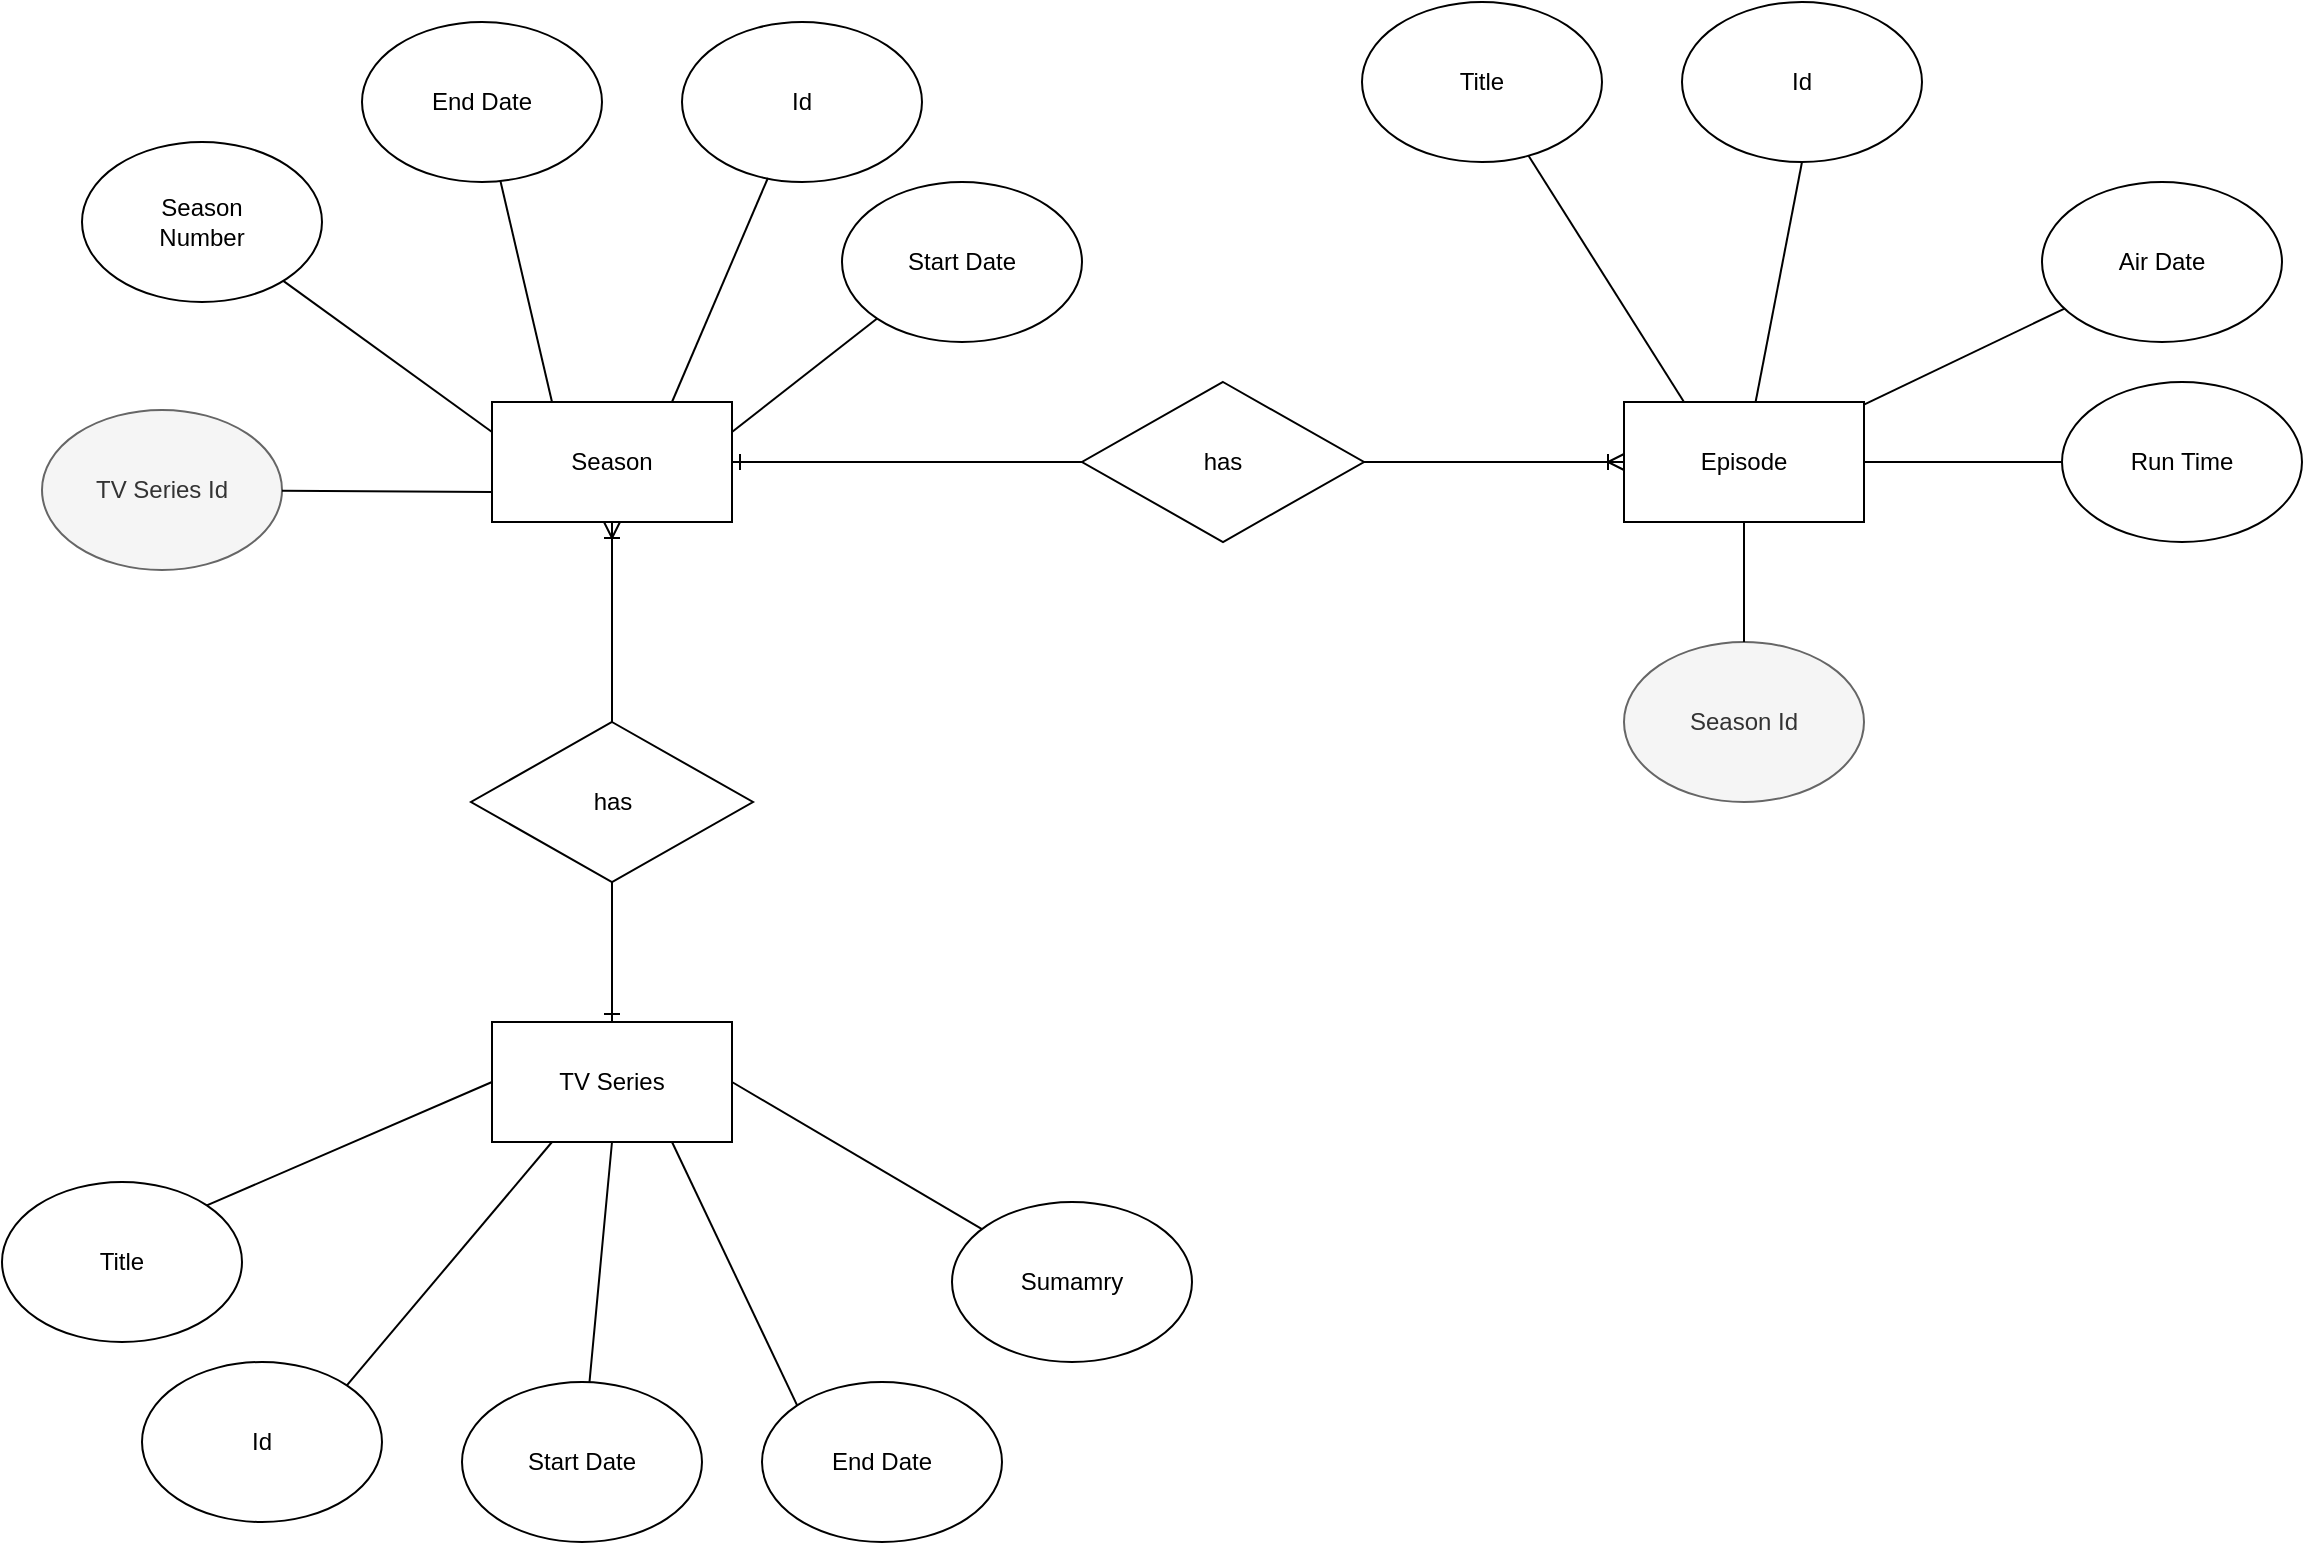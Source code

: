 <mxfile version="22.0.3" type="device">
  <diagram name="Page-1" id="QRZzMZy6iaiuIOIdIQc0">
    <mxGraphModel dx="2310" dy="1405" grid="1" gridSize="10" guides="1" tooltips="1" connect="1" arrows="1" fold="1" page="1" pageScale="1" pageWidth="827" pageHeight="1169" math="0" shadow="0">
      <root>
        <mxCell id="0" />
        <mxCell id="1" parent="0" />
        <mxCell id="s50cgllbeoJ9t7GgSWpV-45" value="" style="group" parent="1" vertex="1" connectable="0">
          <mxGeometry x="580" y="270" width="141" height="80" as="geometry" />
        </mxCell>
        <mxCell id="s50cgllbeoJ9t7GgSWpV-43" value="has" style="rhombus;whiteSpace=wrap;html=1;" parent="s50cgllbeoJ9t7GgSWpV-45" vertex="1">
          <mxGeometry width="141" height="80" as="geometry" />
        </mxCell>
        <mxCell id="s50cgllbeoJ9t7GgSWpV-56" value="" style="group" parent="1" vertex="1" connectable="0">
          <mxGeometry x="380" y="90" width="120" height="80" as="geometry" />
        </mxCell>
        <mxCell id="s50cgllbeoJ9t7GgSWpV-57" value="" style="ellipse;whiteSpace=wrap;html=1;" parent="s50cgllbeoJ9t7GgSWpV-56" vertex="1">
          <mxGeometry width="120" height="80" as="geometry" />
        </mxCell>
        <mxCell id="s50cgllbeoJ9t7GgSWpV-58" value="Id" style="text;html=1;strokeColor=none;fillColor=none;align=center;verticalAlign=middle;whiteSpace=wrap;rounded=0;" parent="s50cgllbeoJ9t7GgSWpV-56" vertex="1">
          <mxGeometry x="30" y="25" width="60" height="30" as="geometry" />
        </mxCell>
        <mxCell id="s50cgllbeoJ9t7GgSWpV-62" value="" style="group" parent="1" vertex="1" connectable="0">
          <mxGeometry x="80" y="150" width="120" height="80" as="geometry" />
        </mxCell>
        <mxCell id="s50cgllbeoJ9t7GgSWpV-63" value="" style="ellipse;whiteSpace=wrap;html=1;" parent="s50cgllbeoJ9t7GgSWpV-62" vertex="1">
          <mxGeometry width="120" height="80" as="geometry" />
        </mxCell>
        <mxCell id="s50cgllbeoJ9t7GgSWpV-64" value="Season Number" style="text;html=1;strokeColor=none;fillColor=none;align=center;verticalAlign=middle;whiteSpace=wrap;rounded=0;" parent="s50cgllbeoJ9t7GgSWpV-62" vertex="1">
          <mxGeometry x="30" y="25" width="60" height="30" as="geometry" />
        </mxCell>
        <mxCell id="s50cgllbeoJ9t7GgSWpV-71" value="" style="group" parent="1" vertex="1" connectable="0">
          <mxGeometry x="460" y="170" width="120" height="80" as="geometry" />
        </mxCell>
        <mxCell id="s50cgllbeoJ9t7GgSWpV-72" value="" style="ellipse;whiteSpace=wrap;html=1;" parent="s50cgllbeoJ9t7GgSWpV-71" vertex="1">
          <mxGeometry width="120" height="80" as="geometry" />
        </mxCell>
        <mxCell id="s50cgllbeoJ9t7GgSWpV-73" value="Start Date" style="text;html=1;strokeColor=none;fillColor=none;align=center;verticalAlign=middle;whiteSpace=wrap;rounded=0;" parent="s50cgllbeoJ9t7GgSWpV-71" vertex="1">
          <mxGeometry x="30" y="25" width="60" height="30" as="geometry" />
        </mxCell>
        <mxCell id="s50cgllbeoJ9t7GgSWpV-67" value="" style="group" parent="1" vertex="1" connectable="0">
          <mxGeometry x="220" y="90" width="120" height="80" as="geometry" />
        </mxCell>
        <mxCell id="s50cgllbeoJ9t7GgSWpV-68" value="" style="ellipse;whiteSpace=wrap;html=1;" parent="s50cgllbeoJ9t7GgSWpV-67" vertex="1">
          <mxGeometry width="120" height="80" as="geometry" />
        </mxCell>
        <mxCell id="s50cgllbeoJ9t7GgSWpV-69" value="End Date" style="text;html=1;strokeColor=none;fillColor=none;align=center;verticalAlign=middle;whiteSpace=wrap;rounded=0;" parent="s50cgllbeoJ9t7GgSWpV-67" vertex="1">
          <mxGeometry x="30" y="25" width="60" height="30" as="geometry" />
        </mxCell>
        <mxCell id="U37n3amN9M7pyMKKjLKV-16" value="" style="endArrow=none;html=1;rounded=0;exitX=0;exitY=0.25;exitDx=0;exitDy=0;" edge="1" parent="1" source="s50cgllbeoJ9t7GgSWpV-46" target="s50cgllbeoJ9t7GgSWpV-63">
          <mxGeometry width="50" height="50" relative="1" as="geometry">
            <mxPoint x="180" y="320" as="sourcePoint" />
            <mxPoint x="230" y="270" as="targetPoint" />
          </mxGeometry>
        </mxCell>
        <mxCell id="U37n3amN9M7pyMKKjLKV-17" value="" style="endArrow=none;html=1;rounded=0;exitX=0.25;exitY=0;exitDx=0;exitDy=0;" edge="1" parent="1" source="s50cgllbeoJ9t7GgSWpV-46" target="s50cgllbeoJ9t7GgSWpV-68">
          <mxGeometry width="50" height="50" relative="1" as="geometry">
            <mxPoint x="293" y="330" as="sourcePoint" />
            <mxPoint x="208" y="225" as="targetPoint" />
          </mxGeometry>
        </mxCell>
        <mxCell id="U37n3amN9M7pyMKKjLKV-18" value="" style="endArrow=none;html=1;rounded=0;exitX=0.75;exitY=0;exitDx=0;exitDy=0;entryX=0.358;entryY=0.975;entryDx=0;entryDy=0;entryPerimeter=0;" edge="1" parent="1" source="s50cgllbeoJ9t7GgSWpV-46" target="s50cgllbeoJ9t7GgSWpV-57">
          <mxGeometry width="50" height="50" relative="1" as="geometry">
            <mxPoint x="323" y="300" as="sourcePoint" />
            <mxPoint x="304" y="120" as="targetPoint" />
          </mxGeometry>
        </mxCell>
        <mxCell id="U37n3amN9M7pyMKKjLKV-19" value="" style="endArrow=none;html=1;rounded=0;exitX=0;exitY=1;exitDx=0;exitDy=0;entryX=1;entryY=0.25;entryDx=0;entryDy=0;" edge="1" parent="1" source="s50cgllbeoJ9t7GgSWpV-72" target="s50cgllbeoJ9t7GgSWpV-46">
          <mxGeometry width="50" height="50" relative="1" as="geometry">
            <mxPoint x="333" y="310" as="sourcePoint" />
            <mxPoint x="314" y="130" as="targetPoint" />
          </mxGeometry>
        </mxCell>
        <mxCell id="U37n3amN9M7pyMKKjLKV-27" value="" style="endArrow=none;html=1;rounded=0;exitX=1;exitY=0.5;exitDx=0;exitDy=0;endFill=0;startArrow=ERone;startFill=0;" edge="1" parent="1" source="s50cgllbeoJ9t7GgSWpV-46">
          <mxGeometry width="50" height="50" relative="1" as="geometry">
            <mxPoint x="630" y="350" as="sourcePoint" />
            <mxPoint x="580" y="310" as="targetPoint" />
          </mxGeometry>
        </mxCell>
        <mxCell id="U37n3amN9M7pyMKKjLKV-28" value="" style="endArrow=ERoneToMany;html=1;rounded=0;exitX=1;exitY=0.5;exitDx=0;exitDy=0;endFill=0;startArrow=none;startFill=0;" edge="1" parent="1" source="s50cgllbeoJ9t7GgSWpV-43" target="s50cgllbeoJ9t7GgSWpV-47">
          <mxGeometry width="50" height="50" relative="1" as="geometry">
            <mxPoint x="415" y="320" as="sourcePoint" />
            <mxPoint x="590" y="320" as="targetPoint" />
          </mxGeometry>
        </mxCell>
        <mxCell id="s50cgllbeoJ9t7GgSWpV-51" value="" style="group;fontStyle=0" parent="1" vertex="1" connectable="0">
          <mxGeometry x="851" y="280" width="120" height="60" as="geometry" />
        </mxCell>
        <mxCell id="s50cgllbeoJ9t7GgSWpV-47" value="" style="rounded=0;whiteSpace=wrap;html=1;fontStyle=0" parent="s50cgllbeoJ9t7GgSWpV-51" vertex="1">
          <mxGeometry width="120" height="60" as="geometry" />
        </mxCell>
        <mxCell id="s50cgllbeoJ9t7GgSWpV-50" value="Episode" style="text;html=1;strokeColor=none;fillColor=none;align=center;verticalAlign=middle;whiteSpace=wrap;rounded=0;fontStyle=0" parent="s50cgllbeoJ9t7GgSWpV-51" vertex="1">
          <mxGeometry x="30" y="15" width="60" height="30" as="geometry" />
        </mxCell>
        <mxCell id="U37n3amN9M7pyMKKjLKV-1" value="" style="endArrow=none;html=1;rounded=0;fontStyle=0" edge="1" parent="1" source="s50cgllbeoJ9t7GgSWpV-47" target="s50cgllbeoJ9t7GgSWpV-99">
          <mxGeometry width="50" height="50" relative="1" as="geometry">
            <mxPoint x="750" y="350" as="sourcePoint" />
            <mxPoint x="680" y="180" as="targetPoint" />
          </mxGeometry>
        </mxCell>
        <mxCell id="U37n3amN9M7pyMKKjLKV-3" value="" style="endArrow=none;html=1;rounded=0;exitX=1;exitY=0.5;exitDx=0;exitDy=0;fontStyle=0" edge="1" parent="1" source="s50cgllbeoJ9t7GgSWpV-47" target="s50cgllbeoJ9t7GgSWpV-104">
          <mxGeometry width="50" height="50" relative="1" as="geometry">
            <mxPoint x="731" y="300" as="sourcePoint" />
            <mxPoint x="669" y="225" as="targetPoint" />
          </mxGeometry>
        </mxCell>
        <mxCell id="U37n3amN9M7pyMKKjLKV-4" value="" style="endArrow=none;html=1;rounded=0;entryX=0.25;entryY=0;entryDx=0;entryDy=0;fontStyle=0" edge="1" parent="1" source="s50cgllbeoJ9t7GgSWpV-94" target="s50cgllbeoJ9t7GgSWpV-47">
          <mxGeometry width="50" height="50" relative="1" as="geometry">
            <mxPoint x="761" y="300" as="sourcePoint" />
            <mxPoint x="780" y="290" as="targetPoint" />
          </mxGeometry>
        </mxCell>
        <mxCell id="s50cgllbeoJ9t7GgSWpV-96" value="" style="group;fontStyle=0" parent="1" vertex="1" connectable="0">
          <mxGeometry x="1010" y="530" width="120" height="80" as="geometry" />
        </mxCell>
        <mxCell id="s50cgllbeoJ9t7GgSWpV-97" value="" style="group;fontStyle=0" parent="s50cgllbeoJ9t7GgSWpV-96" vertex="1" connectable="0">
          <mxGeometry width="120" height="80" as="geometry" />
        </mxCell>
        <mxCell id="s50cgllbeoJ9t7GgSWpV-91" value="" style="group;fontStyle=0" parent="1" vertex="1" connectable="0">
          <mxGeometry x="720" y="80" width="120" height="80" as="geometry" />
        </mxCell>
        <mxCell id="s50cgllbeoJ9t7GgSWpV-92" value="" style="group;fontStyle=0" parent="s50cgllbeoJ9t7GgSWpV-91" vertex="1" connectable="0">
          <mxGeometry width="120" height="80" as="geometry" />
        </mxCell>
        <mxCell id="s50cgllbeoJ9t7GgSWpV-93" value="" style="group;fontStyle=0" parent="s50cgllbeoJ9t7GgSWpV-92" vertex="1" connectable="0">
          <mxGeometry width="120" height="80" as="geometry" />
        </mxCell>
        <mxCell id="s50cgllbeoJ9t7GgSWpV-94" value="" style="ellipse;whiteSpace=wrap;html=1;fontStyle=0" parent="s50cgllbeoJ9t7GgSWpV-93" vertex="1">
          <mxGeometry width="120" height="80" as="geometry" />
        </mxCell>
        <mxCell id="s50cgllbeoJ9t7GgSWpV-95" value="Title" style="text;html=1;strokeColor=none;fillColor=none;align=center;verticalAlign=middle;whiteSpace=wrap;rounded=0;fontStyle=0" parent="s50cgllbeoJ9t7GgSWpV-93" vertex="1">
          <mxGeometry x="30" y="25" width="60" height="30" as="geometry" />
        </mxCell>
        <mxCell id="s50cgllbeoJ9t7GgSWpV-82" value="" style="group;fontStyle=0" parent="1" vertex="1" connectable="0">
          <mxGeometry x="880" y="80" width="120" height="80" as="geometry" />
        </mxCell>
        <mxCell id="s50cgllbeoJ9t7GgSWpV-83" value="Id" style="ellipse;whiteSpace=wrap;html=1;fontStyle=0" parent="s50cgllbeoJ9t7GgSWpV-82" vertex="1">
          <mxGeometry width="120" height="80" as="geometry" />
        </mxCell>
        <mxCell id="U37n3amN9M7pyMKKjLKV-7" value="" style="endArrow=none;html=1;rounded=0;exitX=0.5;exitY=1;exitDx=0;exitDy=0;fontStyle=0" edge="1" parent="1" source="s50cgllbeoJ9t7GgSWpV-83" target="s50cgllbeoJ9t7GgSWpV-47">
          <mxGeometry width="50" height="50" relative="1" as="geometry">
            <mxPoint x="1081.5" y="197.5" as="sourcePoint" />
            <mxPoint x="790" y="300" as="targetPoint" />
          </mxGeometry>
        </mxCell>
        <mxCell id="s50cgllbeoJ9t7GgSWpV-99" value="Air Date" style="ellipse;whiteSpace=wrap;html=1;fontStyle=0" parent="1" vertex="1">
          <mxGeometry x="1060" y="170" width="120" height="80" as="geometry" />
        </mxCell>
        <mxCell id="s50cgllbeoJ9t7GgSWpV-104" value="Run Time" style="ellipse;whiteSpace=wrap;html=1;fontStyle=0" parent="1" vertex="1">
          <mxGeometry x="1070" y="270" width="120" height="80" as="geometry" />
        </mxCell>
        <mxCell id="U37n3amN9M7pyMKKjLKV-33" value="TV Series" style="rounded=0;whiteSpace=wrap;html=1;" vertex="1" parent="1">
          <mxGeometry x="285" y="590" width="120" height="60" as="geometry" />
        </mxCell>
        <mxCell id="U37n3amN9M7pyMKKjLKV-34" value="" style="endArrow=none;html=1;rounded=0;exitX=0.5;exitY=1;exitDx=0;exitDy=0;entryX=0.5;entryY=0;entryDx=0;entryDy=0;" edge="1" parent="1" source="U37n3amN9M7pyMKKjLKV-36" target="U37n3amN9M7pyMKKjLKV-36">
          <mxGeometry width="50" height="50" relative="1" as="geometry">
            <mxPoint x="295" y="305" as="sourcePoint" />
            <mxPoint x="191" y="229" as="targetPoint" />
          </mxGeometry>
        </mxCell>
        <mxCell id="U37n3amN9M7pyMKKjLKV-35" value="" style="group" vertex="1" connectable="0" parent="1">
          <mxGeometry x="590" y="280" width="141" height="80" as="geometry" />
        </mxCell>
        <mxCell id="U37n3amN9M7pyMKKjLKV-37" value="" style="endArrow=none;html=1;rounded=0;exitX=0.5;exitY=1;exitDx=0;exitDy=0;entryX=0.5;entryY=0;entryDx=0;entryDy=0;endFill=0;startArrow=ERoneToMany;startFill=0;" edge="1" parent="1" source="s50cgllbeoJ9t7GgSWpV-46" target="U37n3amN9M7pyMKKjLKV-36">
          <mxGeometry width="50" height="50" relative="1" as="geometry">
            <mxPoint x="345" y="340" as="sourcePoint" />
            <mxPoint x="253" y="560" as="targetPoint" />
          </mxGeometry>
        </mxCell>
        <mxCell id="U37n3amN9M7pyMKKjLKV-36" value="has" style="rhombus;whiteSpace=wrap;html=1;" vertex="1" parent="1">
          <mxGeometry x="274.5" y="440" width="141" height="80" as="geometry" />
        </mxCell>
        <mxCell id="U37n3amN9M7pyMKKjLKV-38" value="" style="endArrow=ERone;html=1;rounded=0;exitX=0.5;exitY=1;exitDx=0;exitDy=0;endFill=0;" edge="1" parent="1" source="U37n3amN9M7pyMKKjLKV-36" target="U37n3amN9M7pyMKKjLKV-33">
          <mxGeometry width="50" height="50" relative="1" as="geometry">
            <mxPoint x="355" y="350" as="sourcePoint" />
            <mxPoint x="355" y="450" as="targetPoint" />
          </mxGeometry>
        </mxCell>
        <mxCell id="U37n3amN9M7pyMKKjLKV-39" value="Title" style="ellipse;whiteSpace=wrap;html=1;" vertex="1" parent="1">
          <mxGeometry x="40" y="670" width="120" height="80" as="geometry" />
        </mxCell>
        <mxCell id="U37n3amN9M7pyMKKjLKV-40" value="Id" style="ellipse;whiteSpace=wrap;html=1;" vertex="1" parent="1">
          <mxGeometry x="110" y="760" width="120" height="80" as="geometry" />
        </mxCell>
        <mxCell id="U37n3amN9M7pyMKKjLKV-41" value="Sumamry" style="ellipse;whiteSpace=wrap;html=1;" vertex="1" parent="1">
          <mxGeometry x="515" y="680" width="120" height="80" as="geometry" />
        </mxCell>
        <mxCell id="U37n3amN9M7pyMKKjLKV-42" value="Start Date" style="ellipse;whiteSpace=wrap;html=1;" vertex="1" parent="1">
          <mxGeometry x="270" y="770" width="120" height="80" as="geometry" />
        </mxCell>
        <mxCell id="U37n3amN9M7pyMKKjLKV-43" value="End Date" style="ellipse;whiteSpace=wrap;html=1;" vertex="1" parent="1">
          <mxGeometry x="420" y="770" width="120" height="80" as="geometry" />
        </mxCell>
        <mxCell id="U37n3amN9M7pyMKKjLKV-44" value="" style="endArrow=none;html=1;rounded=0;exitX=0;exitY=0.5;exitDx=0;exitDy=0;entryX=1;entryY=0;entryDx=0;entryDy=0;" edge="1" parent="1" source="U37n3amN9M7pyMKKjLKV-33" target="U37n3amN9M7pyMKKjLKV-39">
          <mxGeometry width="50" height="50" relative="1" as="geometry">
            <mxPoint x="295" y="305" as="sourcePoint" />
            <mxPoint x="191" y="229" as="targetPoint" />
          </mxGeometry>
        </mxCell>
        <mxCell id="U37n3amN9M7pyMKKjLKV-45" value="" style="endArrow=none;html=1;rounded=0;exitX=1;exitY=0.5;exitDx=0;exitDy=0;" edge="1" parent="1" source="U37n3amN9M7pyMKKjLKV-33" target="U37n3amN9M7pyMKKjLKV-41">
          <mxGeometry width="50" height="50" relative="1" as="geometry">
            <mxPoint x="295" y="630" as="sourcePoint" />
            <mxPoint x="152" y="692" as="targetPoint" />
          </mxGeometry>
        </mxCell>
        <mxCell id="U37n3amN9M7pyMKKjLKV-46" value="" style="endArrow=none;html=1;rounded=0;exitX=1;exitY=0;exitDx=0;exitDy=0;entryX=0.25;entryY=1;entryDx=0;entryDy=0;" edge="1" parent="1" source="U37n3amN9M7pyMKKjLKV-40" target="U37n3amN9M7pyMKKjLKV-33">
          <mxGeometry width="50" height="50" relative="1" as="geometry">
            <mxPoint x="415" y="630" as="sourcePoint" />
            <mxPoint x="540" y="703" as="targetPoint" />
          </mxGeometry>
        </mxCell>
        <mxCell id="U37n3amN9M7pyMKKjLKV-47" value="" style="endArrow=none;html=1;rounded=0;entryX=0.5;entryY=1;entryDx=0;entryDy=0;" edge="1" parent="1" source="U37n3amN9M7pyMKKjLKV-42" target="U37n3amN9M7pyMKKjLKV-33">
          <mxGeometry width="50" height="50" relative="1" as="geometry">
            <mxPoint x="200" y="780" as="sourcePoint" />
            <mxPoint x="325" y="660" as="targetPoint" />
          </mxGeometry>
        </mxCell>
        <mxCell id="U37n3amN9M7pyMKKjLKV-48" value="" style="endArrow=none;html=1;rounded=0;exitX=0;exitY=0;exitDx=0;exitDy=0;entryX=0.75;entryY=1;entryDx=0;entryDy=0;" edge="1" parent="1" source="U37n3amN9M7pyMKKjLKV-43" target="U37n3amN9M7pyMKKjLKV-33">
          <mxGeometry width="50" height="50" relative="1" as="geometry">
            <mxPoint x="210" y="790" as="sourcePoint" />
            <mxPoint x="335" y="670" as="targetPoint" />
          </mxGeometry>
        </mxCell>
        <mxCell id="U37n3amN9M7pyMKKjLKV-49" value="TV Series Id" style="ellipse;whiteSpace=wrap;html=1;fillColor=#f5f5f5;fontColor=#333333;strokeColor=#666666;" vertex="1" parent="1">
          <mxGeometry x="60" y="284" width="120" height="80" as="geometry" />
        </mxCell>
        <mxCell id="U37n3amN9M7pyMKKjLKV-50" value="" style="endArrow=none;html=1;rounded=0;exitX=0;exitY=0.75;exitDx=0;exitDy=0;" edge="1" parent="1" source="s50cgllbeoJ9t7GgSWpV-46" target="U37n3amN9M7pyMKKjLKV-49">
          <mxGeometry width="50" height="50" relative="1" as="geometry">
            <mxPoint x="295" y="305" as="sourcePoint" />
            <mxPoint x="90" y="350" as="targetPoint" />
          </mxGeometry>
        </mxCell>
        <mxCell id="U37n3amN9M7pyMKKjLKV-51" value="Season Id" style="ellipse;whiteSpace=wrap;html=1;fillColor=#f5f5f5;fontColor=#333333;strokeColor=#666666;" vertex="1" parent="1">
          <mxGeometry x="851" y="400" width="120" height="80" as="geometry" />
        </mxCell>
        <mxCell id="s50cgllbeoJ9t7GgSWpV-46" value="Season" style="rounded=0;whiteSpace=wrap;html=1;" parent="1" vertex="1">
          <mxGeometry x="285" y="280" width="120" height="60" as="geometry" />
        </mxCell>
        <mxCell id="U37n3amN9M7pyMKKjLKV-52" value="" style="endArrow=none;html=1;rounded=0;exitX=0.5;exitY=1;exitDx=0;exitDy=0;fontStyle=0;entryX=0.5;entryY=0;entryDx=0;entryDy=0;" edge="1" parent="1" source="s50cgllbeoJ9t7GgSWpV-47" target="U37n3amN9M7pyMKKjLKV-51">
          <mxGeometry width="50" height="50" relative="1" as="geometry">
            <mxPoint x="950" y="170" as="sourcePoint" />
            <mxPoint x="927" y="290" as="targetPoint" />
          </mxGeometry>
        </mxCell>
      </root>
    </mxGraphModel>
  </diagram>
</mxfile>
